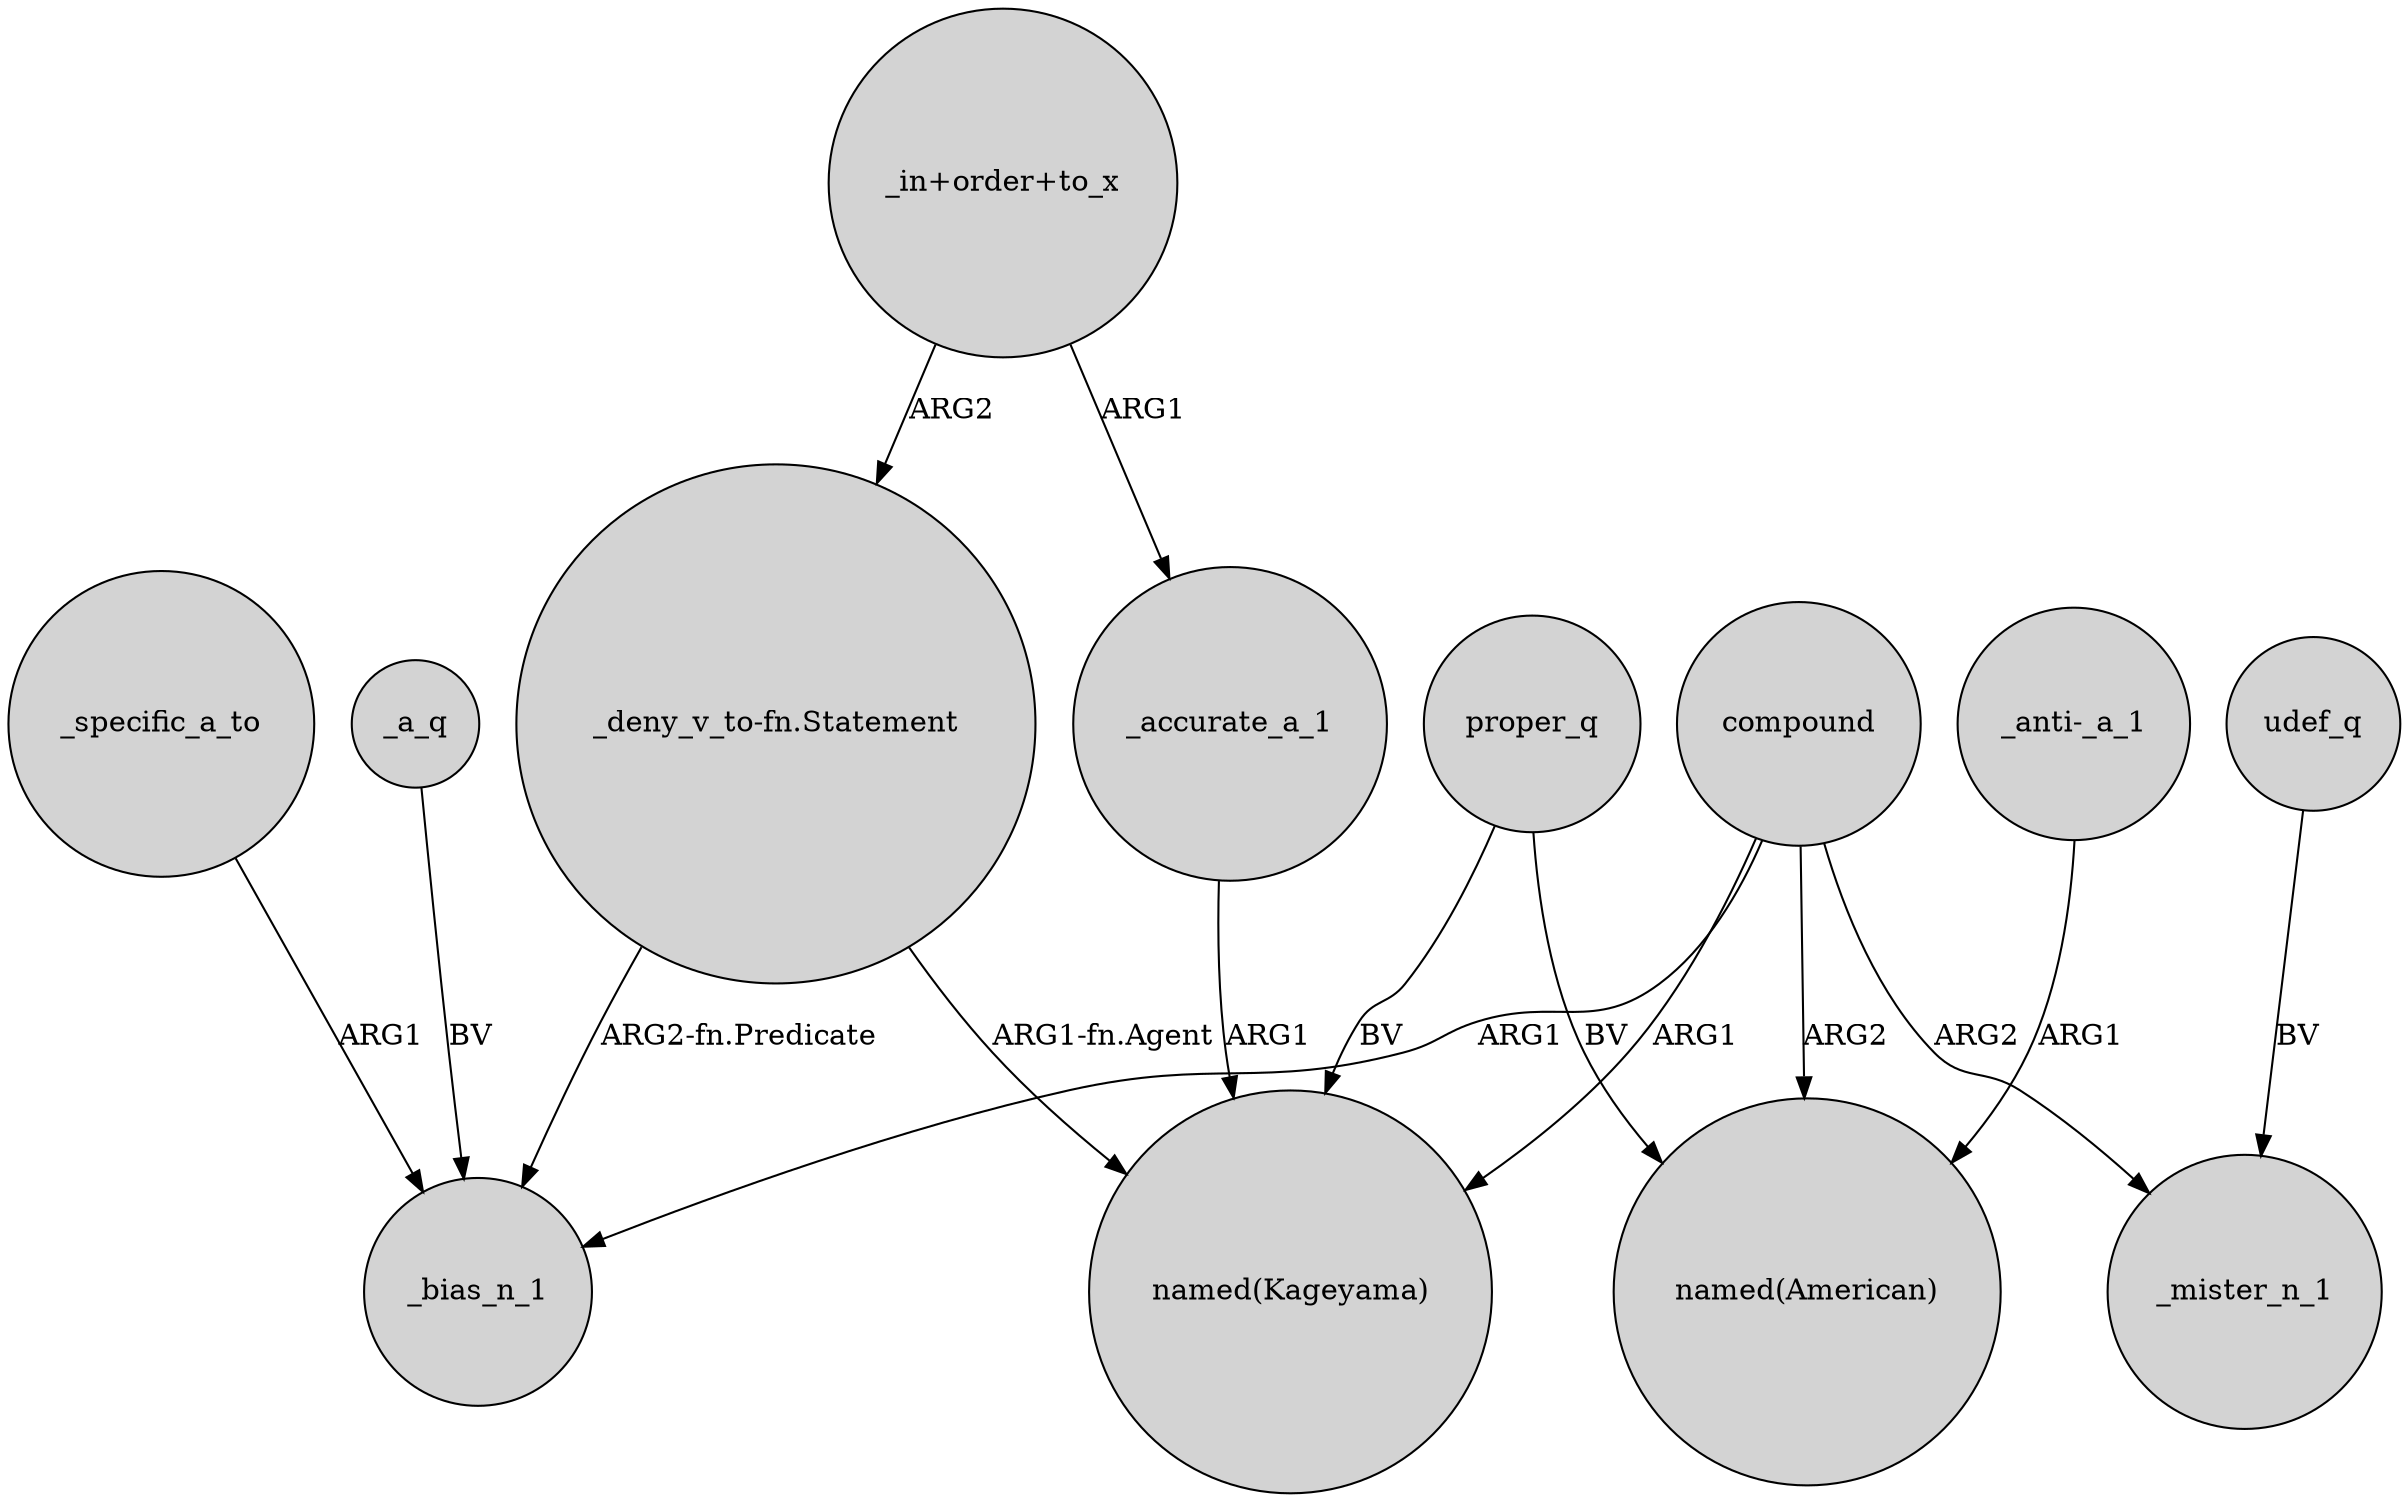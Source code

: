 digraph {
	node [shape=circle style=filled]
	_specific_a_to -> _bias_n_1 [label=ARG1]
	udef_q -> _mister_n_1 [label=BV]
	"_in+order+to_x" -> _accurate_a_1 [label=ARG1]
	"_deny_v_to-fn.Statement" -> _bias_n_1 [label="ARG2-fn.Predicate"]
	compound -> _bias_n_1 [label=ARG1]
	compound -> "named(Kageyama)" [label=ARG1]
	_a_q -> _bias_n_1 [label=BV]
	proper_q -> "named(American)" [label=BV]
	proper_q -> "named(Kageyama)" [label=BV]
	compound -> "named(American)" [label=ARG2]
	"_anti-_a_1" -> "named(American)" [label=ARG1]
	_accurate_a_1 -> "named(Kageyama)" [label=ARG1]
	"_deny_v_to-fn.Statement" -> "named(Kageyama)" [label="ARG1-fn.Agent"]
	"_in+order+to_x" -> "_deny_v_to-fn.Statement" [label=ARG2]
	compound -> _mister_n_1 [label=ARG2]
}
